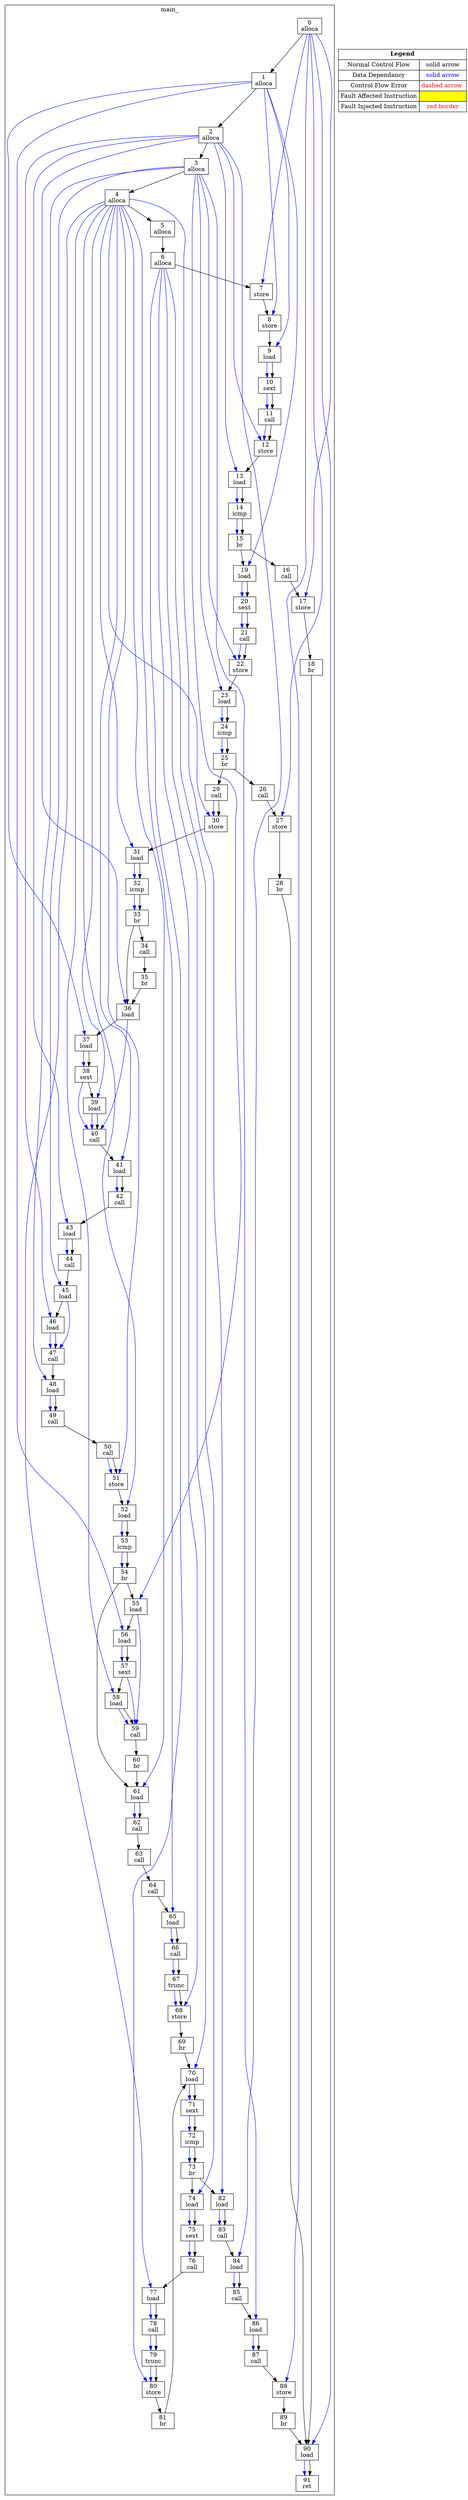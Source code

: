 digraph "LLFI Program Graph" {
llfiID_0 -> llfiID_90 [color="blue"];
llfiID_0 -> llfiID_88 [color="blue"];
llfiID_0 -> llfiID_27 [color="blue"];
llfiID_0 -> llfiID_17 [color="blue"];
llfiID_0 -> llfiID_7 [color="blue"];
llfiID_1 -> llfiID_56 [color="blue"];
llfiID_1 -> llfiID_37 [color="blue"];
llfiID_1 -> llfiID_19 [color="blue"];
llfiID_1 -> llfiID_9 [color="blue"];
llfiID_1 -> llfiID_8 [color="blue"];
llfiID_2 -> llfiID_84 [color="blue"];
llfiID_2 -> llfiID_46 [color="blue"];
llfiID_2 -> llfiID_43 [color="blue"];
llfiID_2 -> llfiID_36 [color="blue"];
llfiID_2 -> llfiID_13 [color="blue"];
llfiID_2 -> llfiID_12 [color="blue"];
llfiID_3 -> llfiID_86 [color="blue"];
llfiID_3 -> llfiID_55 [color="blue"];
llfiID_3 -> llfiID_48 [color="blue"];
llfiID_3 -> llfiID_45 [color="blue"];
llfiID_3 -> llfiID_23 [color="blue"];
llfiID_3 -> llfiID_22 [color="blue"];
llfiID_4 -> llfiID_82 [color="blue"];
llfiID_4 -> llfiID_77 [color="blue"];
llfiID_4 -> llfiID_65 [color="blue"];
llfiID_4 -> llfiID_61 [color="blue"];
llfiID_4 -> llfiID_58 [color="blue"];
llfiID_4 -> llfiID_52 [color="blue"];
llfiID_4 -> llfiID_51 [color="blue"];
llfiID_4 -> llfiID_41 [color="blue"];
llfiID_4 -> llfiID_39 [color="blue"];
llfiID_4 -> llfiID_31 [color="blue"];
llfiID_4 -> llfiID_30 [color="blue"];
llfiID_6 -> llfiID_80 [color="blue"];
llfiID_6 -> llfiID_74 [color="blue"];
llfiID_6 -> llfiID_70 [color="blue"];
llfiID_6 -> llfiID_68 [color="blue"];
llfiID_9 -> llfiID_10 [color="blue"];
llfiID_10 -> llfiID_11 [color="blue"];
llfiID_11 -> llfiID_12 [color="blue"];
llfiID_13 -> llfiID_14 [color="blue"];
llfiID_14 -> llfiID_15 [color="blue"];
llfiID_19 -> llfiID_20 [color="blue"];
llfiID_20 -> llfiID_21 [color="blue"];
llfiID_21 -> llfiID_22 [color="blue"];
llfiID_23 -> llfiID_24 [color="blue"];
llfiID_24 -> llfiID_25 [color="blue"];
llfiID_29 -> llfiID_30 [color="blue"];
llfiID_31 -> llfiID_32 [color="blue"];
llfiID_32 -> llfiID_33 [color="blue"];
llfiID_36 -> llfiID_40 [color="blue"];
llfiID_37 -> llfiID_38 [color="blue"];
llfiID_38 -> llfiID_40 [color="blue"];
llfiID_39 -> llfiID_40 [color="blue"];
llfiID_41 -> llfiID_42 [color="blue"];
llfiID_43 -> llfiID_44 [color="blue"];
llfiID_45 -> llfiID_47 [color="blue"];
llfiID_46 -> llfiID_47 [color="blue"];
llfiID_48 -> llfiID_49 [color="blue"];
llfiID_50 -> llfiID_51 [color="blue"];
llfiID_52 -> llfiID_53 [color="blue"];
llfiID_53 -> llfiID_54 [color="blue"];
llfiID_55 -> llfiID_59 [color="blue"];
llfiID_56 -> llfiID_57 [color="blue"];
llfiID_57 -> llfiID_59 [color="blue"];
llfiID_58 -> llfiID_59 [color="blue"];
llfiID_61 -> llfiID_62 [color="blue"];
llfiID_65 -> llfiID_66 [color="blue"];
llfiID_66 -> llfiID_67 [color="blue"];
llfiID_67 -> llfiID_68 [color="blue"];
llfiID_70 -> llfiID_71 [color="blue"];
llfiID_71 -> llfiID_72 [color="blue"];
llfiID_72 -> llfiID_73 [color="blue"];
llfiID_74 -> llfiID_75 [color="blue"];
llfiID_75 -> llfiID_76 [color="blue"];
llfiID_77 -> llfiID_78 [color="blue"];
llfiID_78 -> llfiID_79 [color="blue"];
llfiID_79 -> llfiID_80 [color="blue"];
llfiID_82 -> llfiID_83 [color="blue"];
llfiID_84 -> llfiID_85 [color="blue"];
llfiID_86 -> llfiID_87 [color="blue"];
llfiID_90 -> llfiID_91 [color="blue"];
subgraph cluster_main_ {
label = "main_";
llfiID_0 [shape=record,label="0\nalloca\n"];
llfiID_1 [shape=record,label="1\nalloca\n"];
llfiID_2 [shape=record,label="2\nalloca\n"];
llfiID_3 [shape=record,label="3\nalloca\n"];
llfiID_4 [shape=record,label="4\nalloca\n"];
llfiID_5 [shape=record,label="5\nalloca\n"];
llfiID_6 [shape=record,label="6\nalloca\n"];
llfiID_7 [shape=record,label="7\nstore\n"];
llfiID_8 [shape=record,label="8\nstore\n"];
llfiID_9 [shape=record,label="9\nload\n"];
llfiID_10 [shape=record,label="10\nsext\n"];
llfiID_11 [shape=record,label="11\ncall\n"];
llfiID_12 [shape=record,label="12\nstore\n"];
llfiID_13 [shape=record,label="13\nload\n"];
llfiID_14 [shape=record,label="14\nicmp\n"];
llfiID_15 [shape=record,label="15\nbr\n"];
}
llfiID_0 -> llfiID_1;
llfiID_1 -> llfiID_2;
llfiID_2 -> llfiID_3;
llfiID_3 -> llfiID_4;
llfiID_4 -> llfiID_5;
llfiID_5 -> llfiID_6;
llfiID_6 -> llfiID_7;
llfiID_7 -> llfiID_8;
llfiID_8 -> llfiID_9;
llfiID_9 -> llfiID_10;
llfiID_10 -> llfiID_11;
llfiID_11 -> llfiID_12;
llfiID_12 -> llfiID_13;
llfiID_13 -> llfiID_14;
llfiID_14 -> llfiID_15;
llfiID_15 -> llfiID_16;
llfiID_15 -> llfiID_19;
subgraph cluster_main_ {
label = "main_";
llfiID_16 [shape=record,label="16\ncall\n"];
llfiID_17 [shape=record,label="17\nstore\n"];
llfiID_18 [shape=record,label="18\nbr\n"];
}
llfiID_16 -> llfiID_17;
llfiID_17 -> llfiID_18;
llfiID_18 -> llfiID_90;
subgraph cluster_main_ {
label = "main_";
llfiID_19 [shape=record,label="19\nload\n"];
llfiID_20 [shape=record,label="20\nsext\n"];
llfiID_21 [shape=record,label="21\ncall\n"];
llfiID_22 [shape=record,label="22\nstore\n"];
llfiID_23 [shape=record,label="23\nload\n"];
llfiID_24 [shape=record,label="24\nicmp\n"];
llfiID_25 [shape=record,label="25\nbr\n"];
}
llfiID_19 -> llfiID_20;
llfiID_20 -> llfiID_21;
llfiID_21 -> llfiID_22;
llfiID_22 -> llfiID_23;
llfiID_23 -> llfiID_24;
llfiID_24 -> llfiID_25;
llfiID_25 -> llfiID_26;
llfiID_25 -> llfiID_29;
subgraph cluster_main_ {
label = "main_";
llfiID_26 [shape=record,label="26\ncall\n"];
llfiID_27 [shape=record,label="27\nstore\n"];
llfiID_28 [shape=record,label="28\nbr\n"];
}
llfiID_26 -> llfiID_27;
llfiID_27 -> llfiID_28;
llfiID_28 -> llfiID_90;
subgraph cluster_main_ {
label = "main_";
llfiID_29 [shape=record,label="29\ncall\n"];
llfiID_30 [shape=record,label="30\nstore\n"];
llfiID_31 [shape=record,label="31\nload\n"];
llfiID_32 [shape=record,label="32\nicmp\n"];
llfiID_33 [shape=record,label="33\nbr\n"];
}
llfiID_29 -> llfiID_30;
llfiID_30 -> llfiID_31;
llfiID_31 -> llfiID_32;
llfiID_32 -> llfiID_33;
llfiID_33 -> llfiID_34;
llfiID_33 -> llfiID_36;
subgraph cluster_main_ {
label = "main_";
llfiID_34 [shape=record,label="34\ncall\n"];
llfiID_35 [shape=record,label="35\nbr\n"];
}
llfiID_34 -> llfiID_35;
llfiID_35 -> llfiID_36;
subgraph cluster_main_ {
label = "main_";
llfiID_36 [shape=record,label="36\nload\n"];
llfiID_37 [shape=record,label="37\nload\n"];
llfiID_38 [shape=record,label="38\nsext\n"];
llfiID_39 [shape=record,label="39\nload\n"];
llfiID_40 [shape=record,label="40\ncall\n"];
llfiID_41 [shape=record,label="41\nload\n"];
llfiID_42 [shape=record,label="42\ncall\n"];
llfiID_43 [shape=record,label="43\nload\n"];
llfiID_44 [shape=record,label="44\ncall\n"];
llfiID_45 [shape=record,label="45\nload\n"];
llfiID_46 [shape=record,label="46\nload\n"];
llfiID_47 [shape=record,label="47\ncall\n"];
llfiID_48 [shape=record,label="48\nload\n"];
llfiID_49 [shape=record,label="49\ncall\n"];
llfiID_50 [shape=record,label="50\ncall\n"];
llfiID_51 [shape=record,label="51\nstore\n"];
llfiID_52 [shape=record,label="52\nload\n"];
llfiID_53 [shape=record,label="53\nicmp\n"];
llfiID_54 [shape=record,label="54\nbr\n"];
}
llfiID_36 -> llfiID_37;
llfiID_37 -> llfiID_38;
llfiID_38 -> llfiID_39;
llfiID_39 -> llfiID_40;
llfiID_40 -> llfiID_41;
llfiID_41 -> llfiID_42;
llfiID_42 -> llfiID_43;
llfiID_43 -> llfiID_44;
llfiID_44 -> llfiID_45;
llfiID_45 -> llfiID_46;
llfiID_46 -> llfiID_47;
llfiID_47 -> llfiID_48;
llfiID_48 -> llfiID_49;
llfiID_49 -> llfiID_50;
llfiID_50 -> llfiID_51;
llfiID_51 -> llfiID_52;
llfiID_52 -> llfiID_53;
llfiID_53 -> llfiID_54;
llfiID_54 -> llfiID_55;
llfiID_54 -> llfiID_61;
subgraph cluster_main_ {
label = "main_";
llfiID_55 [shape=record,label="55\nload\n"];
llfiID_56 [shape=record,label="56\nload\n"];
llfiID_57 [shape=record,label="57\nsext\n"];
llfiID_58 [shape=record,label="58\nload\n"];
llfiID_59 [shape=record,label="59\ncall\n"];
llfiID_60 [shape=record,label="60\nbr\n"];
}
llfiID_55 -> llfiID_56;
llfiID_56 -> llfiID_57;
llfiID_57 -> llfiID_58;
llfiID_58 -> llfiID_59;
llfiID_59 -> llfiID_60;
llfiID_60 -> llfiID_61;
subgraph cluster_main_ {
label = "main_";
llfiID_61 [shape=record,label="61\nload\n"];
llfiID_62 [shape=record,label="62\ncall\n"];
llfiID_63 [shape=record,label="63\ncall\n"];
llfiID_64 [shape=record,label="64\ncall\n"];
llfiID_65 [shape=record,label="65\nload\n"];
llfiID_66 [shape=record,label="66\ncall\n"];
llfiID_67 [shape=record,label="67\ntrunc\n"];
llfiID_68 [shape=record,label="68\nstore\n"];
llfiID_69 [shape=record,label="69\nbr\n"];
}
llfiID_61 -> llfiID_62;
llfiID_62 -> llfiID_63;
llfiID_63 -> llfiID_64;
llfiID_64 -> llfiID_65;
llfiID_65 -> llfiID_66;
llfiID_66 -> llfiID_67;
llfiID_67 -> llfiID_68;
llfiID_68 -> llfiID_69;
llfiID_69 -> llfiID_70;
subgraph cluster_main_ {
label = "main_";
llfiID_70 [shape=record,label="70\nload\n"];
llfiID_71 [shape=record,label="71\nsext\n"];
llfiID_72 [shape=record,label="72\nicmp\n"];
llfiID_73 [shape=record,label="73\nbr\n"];
}
llfiID_70 -> llfiID_71;
llfiID_71 -> llfiID_72;
llfiID_72 -> llfiID_73;
llfiID_73 -> llfiID_74;
llfiID_73 -> llfiID_82;
subgraph cluster_main_ {
label = "main_";
llfiID_74 [shape=record,label="74\nload\n"];
llfiID_75 [shape=record,label="75\nsext\n"];
llfiID_76 [shape=record,label="76\ncall\n"];
llfiID_77 [shape=record,label="77\nload\n"];
llfiID_78 [shape=record,label="78\ncall\n"];
llfiID_79 [shape=record,label="79\ntrunc\n"];
llfiID_80 [shape=record,label="80\nstore\n"];
llfiID_81 [shape=record,label="81\nbr\n"];
}
llfiID_74 -> llfiID_75;
llfiID_75 -> llfiID_76;
llfiID_76 -> llfiID_77;
llfiID_77 -> llfiID_78;
llfiID_78 -> llfiID_79;
llfiID_79 -> llfiID_80;
llfiID_80 -> llfiID_81;
llfiID_81 -> llfiID_70;
subgraph cluster_main_ {
label = "main_";
llfiID_82 [shape=record,label="82\nload\n"];
llfiID_83 [shape=record,label="83\ncall\n"];
llfiID_84 [shape=record,label="84\nload\n"];
llfiID_85 [shape=record,label="85\ncall\n"];
llfiID_86 [shape=record,label="86\nload\n"];
llfiID_87 [shape=record,label="87\ncall\n"];
llfiID_88 [shape=record,label="88\nstore\n"];
llfiID_89 [shape=record,label="89\nbr\n"];
}
llfiID_82 -> llfiID_83;
llfiID_83 -> llfiID_84;
llfiID_84 -> llfiID_85;
llfiID_85 -> llfiID_86;
llfiID_86 -> llfiID_87;
llfiID_87 -> llfiID_88;
llfiID_88 -> llfiID_89;
llfiID_89 -> llfiID_90;
subgraph cluster_main_ {
label = "main_";
llfiID_90 [shape=record,label="90\nload\n"];
llfiID_91 [shape=record,label="91\nret\n"];
}
llfiID_90 -> llfiID_91;
{ rank = sink;Legend [shape=none, margin=0, label=<<TABLE BORDER="0" CELLBORDER="1" CELLSPACING="0" CELLPADDING="4"> <TR>  <TD COLSPAN="2"><B>Legend</B></TD> </TR> <TR>  <TD>Normal Control Flow</TD>  <TD><FONT COLOR="black"> solid arrow </FONT></TD> </TR> <TR>  <TD>Data Dependancy</TD>  <TD><FONT COLOR="blue"> solid arrow </FONT></TD> </TR> <TR>  <TD>Control Flow Error</TD>  <TD><FONT COLOR="red">dashed arrow </FONT></TD> </TR> <TR>  <TD>Fault Affected Instruction</TD>  <TD BGCOLOR="YELLOW"></TD> </TR> <TR>  <TD>Fault Injected Instruction</TD>  <TD><FONT COLOR="red"> red border </FONT></TD> </TR></TABLE>>];}}
